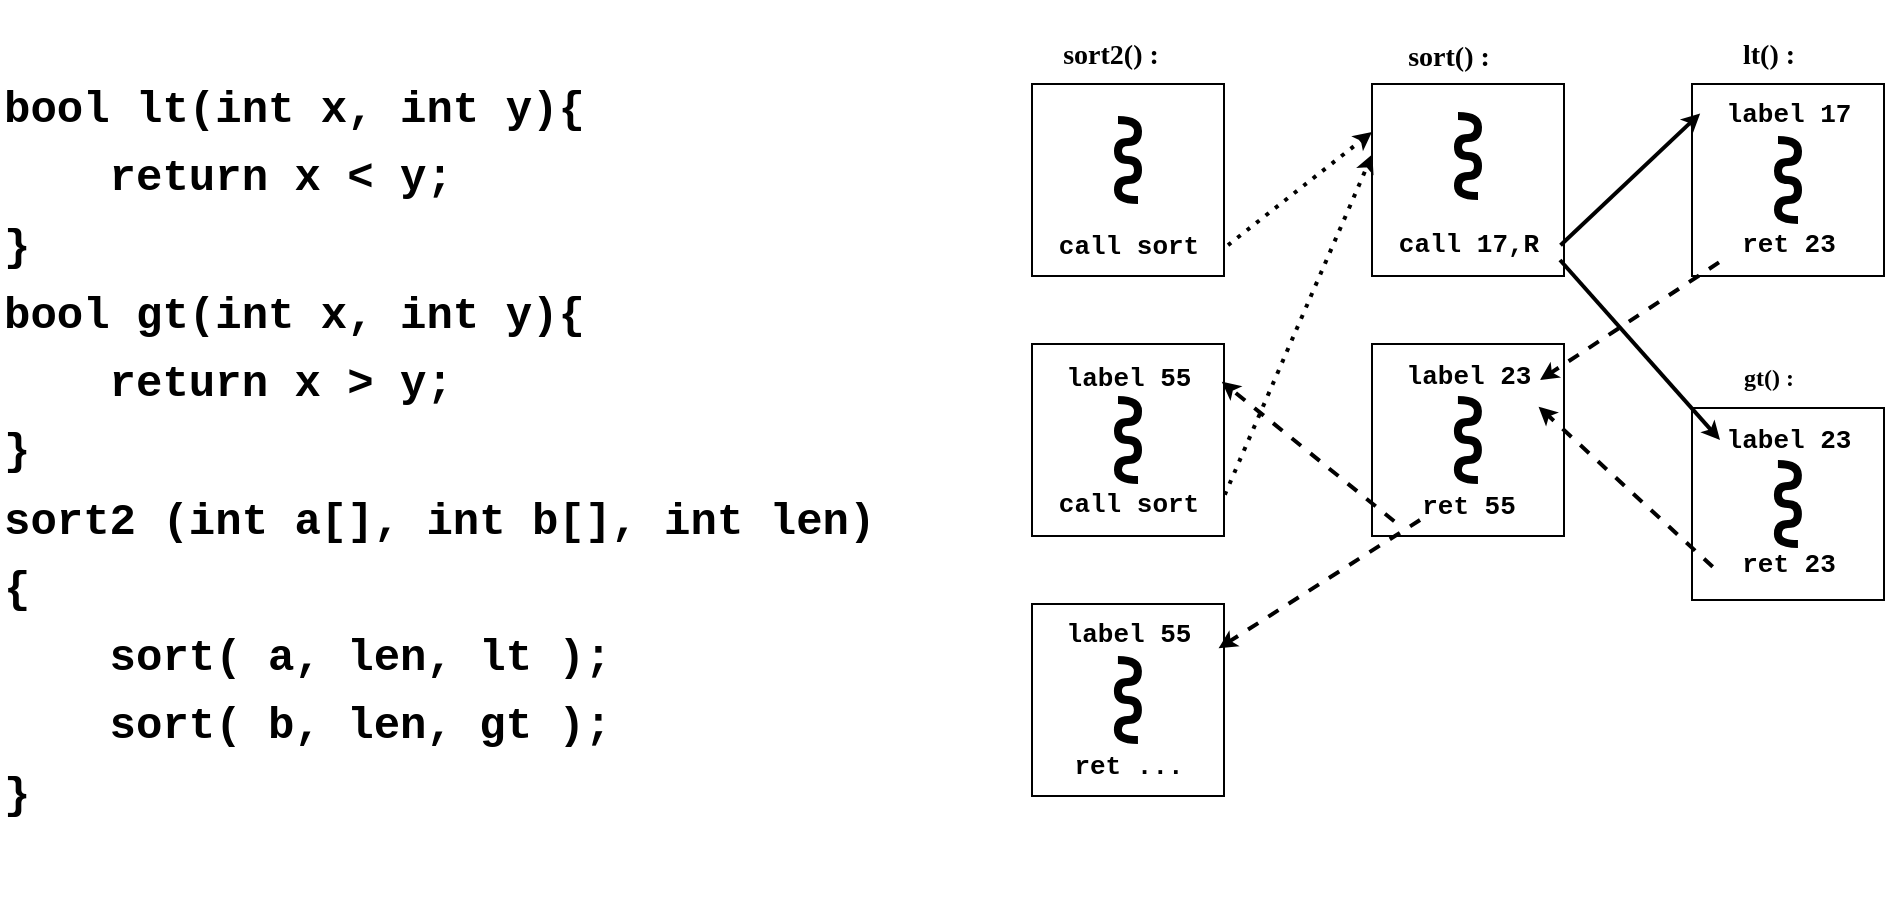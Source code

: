 <mxfile version="20.5.3" type="github">
  <diagram id="C5RBs43oDa-KdzZeNtuy" name="Page-1">
    <mxGraphModel dx="2426" dy="1282" grid="1" gridSize="10" guides="1" tooltips="1" connect="1" arrows="1" fold="1" page="1" pageScale="1" pageWidth="827" pageHeight="1169" math="0" shadow="0">
      <root>
        <mxCell id="WIyWlLk6GJQsqaUBKTNV-0" />
        <mxCell id="WIyWlLk6GJQsqaUBKTNV-1" parent="WIyWlLk6GJQsqaUBKTNV-0" />
        <mxCell id="vSNSqq5psAWtDazFdDEe-13" value="&lt;div style=&quot;font-size: 14px; line-height: 19px;&quot;&gt;&lt;div style=&quot;&quot;&gt;&lt;div style=&quot;line-height: 19px;&quot;&gt;&lt;pre style=&quot;line-height: 108%; font-size: 28px;&quot;&gt;&lt;font style=&quot;font-size: 22px;&quot; face=&quot;Courier New&quot;&gt;&lt;b&gt;&lt;font style=&quot;font-size: 22px;&quot;&gt;&lt;span style=&quot;&quot;&gt;bool lt(int x, int y){&lt;br&gt;&lt;/span&gt;&lt;/font&gt;&lt;font style=&quot;font-size: 22px;&quot;&gt;&lt;span style=&quot;&quot;&gt;&amp;nbsp; &amp;nbsp; return x &amp;lt; y;&lt;br&gt;&lt;/span&gt;&lt;/font&gt;&lt;font style=&quot;font-size: 22px;&quot;&gt;&lt;span style=&quot;&quot;&gt;}&lt;br&gt;&lt;/span&gt;&lt;/font&gt;&lt;font style=&quot;font-size: 22px;&quot;&gt;&lt;span style=&quot;&quot;&gt;bool gt(int x, int y){&lt;br&gt;&lt;/span&gt;&lt;/font&gt;&lt;font style=&quot;font-size: 22px;&quot;&gt;&lt;span style=&quot;&quot;&gt;&amp;nbsp; &amp;nbsp; return x &amp;gt; y;&lt;br&gt;&lt;/span&gt;&lt;/font&gt;&lt;font style=&quot;font-size: 22px;&quot;&gt;&lt;span style=&quot;&quot;&gt;}&lt;/span&gt;&lt;/font&gt;&lt;font style=&quot;font-size: 22px;&quot;&gt;&lt;span style=&quot;&quot;&gt;&lt;br&gt;&lt;/span&gt;&lt;/font&gt;&lt;font style=&quot;font-size: 22px;&quot;&gt;&lt;span style=&quot;&quot;&gt;sort2 (int a[], int b[], int len)&lt;br&gt;&lt;/span&gt;&lt;/font&gt;&lt;font style=&quot;font-size: 22px;&quot;&gt;&lt;span style=&quot;&quot;&gt;{&lt;br&gt;&lt;/span&gt;&lt;/font&gt;&lt;font style=&quot;font-size: 22px;&quot;&gt;&lt;span style=&quot;&quot;&gt;&amp;nbsp; &amp;nbsp; sort( a, len, lt );&lt;br&gt;&lt;/span&gt;&lt;/font&gt;&lt;font style=&quot;font-size: 22px;&quot;&gt;&lt;span style=&quot;&quot;&gt;&amp;nbsp; &amp;nbsp; sort( b, len, gt );&lt;br&gt;&lt;/span&gt;&lt;/font&gt;&lt;font style=&quot;font-size: 22px;&quot;&gt;&lt;span style=&quot;&quot;&gt;}&lt;/span&gt;&lt;/font&gt;&lt;/b&gt;&lt;/font&gt;&lt;/pre&gt;&lt;/div&gt;&lt;/div&gt;&lt;/div&gt;" style="whiteSpace=wrap;html=1;aspect=fixed;strokeColor=none;align=left;labelBackgroundColor=default;rounded=0;" vertex="1" parent="WIyWlLk6GJQsqaUBKTNV-1">
          <mxGeometry width="450" height="450" as="geometry" />
        </mxCell>
        <mxCell id="vSNSqq5psAWtDazFdDEe-14" value="" style="whiteSpace=wrap;html=1;aspect=fixed;labelBackgroundColor=#FFFFFF;strokeColor=default;fontColor=#000000;fillColor=default;gradientColor=none;rounded=0;" vertex="1" parent="WIyWlLk6GJQsqaUBKTNV-1">
          <mxGeometry x="516" y="42" width="96" height="96" as="geometry" />
        </mxCell>
        <mxCell id="vSNSqq5psAWtDazFdDEe-16" value="" style="whiteSpace=wrap;html=1;aspect=fixed;labelBackgroundColor=#FFFFFF;strokeColor=default;fontColor=#000000;fillColor=default;gradientColor=none;rounded=0;" vertex="1" parent="WIyWlLk6GJQsqaUBKTNV-1">
          <mxGeometry x="516" y="302" width="96" height="96" as="geometry" />
        </mxCell>
        <mxCell id="vSNSqq5psAWtDazFdDEe-17" value="" style="whiteSpace=wrap;html=1;aspect=fixed;labelBackgroundColor=#FFFFFF;strokeColor=default;fontColor=#000000;fillColor=default;gradientColor=none;rounded=0;" vertex="1" parent="WIyWlLk6GJQsqaUBKTNV-1">
          <mxGeometry x="686" y="172" width="96" height="96" as="geometry" />
        </mxCell>
        <mxCell id="vSNSqq5psAWtDazFdDEe-18" value="" style="whiteSpace=wrap;html=1;aspect=fixed;labelBackgroundColor=#FFFFFF;strokeColor=default;fontColor=#000000;fillColor=default;gradientColor=none;rounded=0;" vertex="1" parent="WIyWlLk6GJQsqaUBKTNV-1">
          <mxGeometry x="516" y="172" width="96" height="96" as="geometry" />
        </mxCell>
        <mxCell id="vSNSqq5psAWtDazFdDEe-19" value="" style="whiteSpace=wrap;html=1;aspect=fixed;labelBackgroundColor=#FFFFFF;strokeColor=default;fontColor=#000000;fillColor=default;gradientColor=none;rounded=0;" vertex="1" parent="WIyWlLk6GJQsqaUBKTNV-1">
          <mxGeometry x="686" y="42" width="96" height="96" as="geometry" />
        </mxCell>
        <mxCell id="vSNSqq5psAWtDazFdDEe-21" value="" style="whiteSpace=wrap;html=1;aspect=fixed;labelBackgroundColor=#FFFFFF;strokeColor=default;fontColor=#000000;fillColor=default;gradientColor=none;rounded=0;" vertex="1" parent="WIyWlLk6GJQsqaUBKTNV-1">
          <mxGeometry x="846" y="42" width="96" height="96" as="geometry" />
        </mxCell>
        <mxCell id="vSNSqq5psAWtDazFdDEe-22" value="" style="whiteSpace=wrap;html=1;aspect=fixed;labelBackgroundColor=#FFFFFF;strokeColor=default;fontColor=#000000;fillColor=default;gradientColor=none;rounded=0;" vertex="1" parent="WIyWlLk6GJQsqaUBKTNV-1">
          <mxGeometry x="846" y="204" width="96" height="96" as="geometry" />
        </mxCell>
        <mxCell id="vSNSqq5psAWtDazFdDEe-35" value="" style="endArrow=none;html=1;strokeWidth=4;fontFamily=Lucida Console;fontSize=22;fontColor=#000000;curved=1;elbow=vertical;edgeStyle=orthogonalEdgeStyle;endSize=3;startSize=3;" edge="1" parent="WIyWlLk6GJQsqaUBKTNV-1">
          <mxGeometry width="50" height="50" relative="1" as="geometry">
            <mxPoint x="739" y="98" as="sourcePoint" />
            <mxPoint x="729" y="58" as="targetPoint" />
            <Array as="points">
              <mxPoint x="729" y="98" />
              <mxPoint x="729" y="88" />
              <mxPoint x="739" y="88" />
              <mxPoint x="739" y="78" />
              <mxPoint x="729" y="78" />
              <mxPoint x="729" y="69" />
              <mxPoint x="739" y="69" />
              <mxPoint x="739" y="58" />
            </Array>
          </mxGeometry>
        </mxCell>
        <mxCell id="vSNSqq5psAWtDazFdDEe-37" value="" style="endArrow=none;html=1;strokeWidth=4;fontFamily=Lucida Console;fontSize=22;fontColor=#000000;curved=1;elbow=vertical;edgeStyle=orthogonalEdgeStyle;endSize=3;startSize=3;" edge="1" parent="WIyWlLk6GJQsqaUBKTNV-1">
          <mxGeometry width="50" height="50" relative="1" as="geometry">
            <mxPoint x="569" y="100" as="sourcePoint" />
            <mxPoint x="559" y="60" as="targetPoint" />
            <Array as="points">
              <mxPoint x="559" y="100" />
              <mxPoint x="559" y="90" />
              <mxPoint x="569" y="90" />
              <mxPoint x="569" y="80" />
              <mxPoint x="559" y="80" />
              <mxPoint x="559" y="71" />
              <mxPoint x="569" y="71" />
              <mxPoint x="569" y="60" />
            </Array>
          </mxGeometry>
        </mxCell>
        <mxCell id="vSNSqq5psAWtDazFdDEe-38" value="" style="endArrow=none;html=1;strokeWidth=4;fontFamily=Lucida Console;fontSize=22;fontColor=#000000;curved=1;elbow=vertical;edgeStyle=orthogonalEdgeStyle;endSize=3;startSize=3;" edge="1" parent="WIyWlLk6GJQsqaUBKTNV-1">
          <mxGeometry width="50" height="50" relative="1" as="geometry">
            <mxPoint x="569.01" y="239.96" as="sourcePoint" />
            <mxPoint x="559.01" y="199.96" as="targetPoint" />
            <Array as="points">
              <mxPoint x="559.01" y="239.96" />
              <mxPoint x="559.01" y="229.96" />
              <mxPoint x="569.01" y="229.96" />
              <mxPoint x="569.01" y="219.96" />
              <mxPoint x="559.01" y="219.96" />
              <mxPoint x="559.01" y="210.96" />
              <mxPoint x="569.01" y="210.96" />
              <mxPoint x="569.01" y="199.96" />
            </Array>
          </mxGeometry>
        </mxCell>
        <mxCell id="vSNSqq5psAWtDazFdDEe-39" value="" style="endArrow=none;html=1;strokeWidth=4;fontFamily=Lucida Console;fontSize=22;fontColor=#000000;curved=1;elbow=vertical;edgeStyle=orthogonalEdgeStyle;endSize=3;startSize=3;" edge="1" parent="WIyWlLk6GJQsqaUBKTNV-1">
          <mxGeometry width="50" height="50" relative="1" as="geometry">
            <mxPoint x="738.97" y="240" as="sourcePoint" />
            <mxPoint x="728.97" y="200" as="targetPoint" />
            <Array as="points">
              <mxPoint x="728.97" y="240" />
              <mxPoint x="728.97" y="230" />
              <mxPoint x="738.97" y="230" />
              <mxPoint x="738.97" y="220" />
              <mxPoint x="728.97" y="220" />
              <mxPoint x="728.97" y="211" />
              <mxPoint x="738.97" y="211" />
              <mxPoint x="738.97" y="200" />
            </Array>
          </mxGeometry>
        </mxCell>
        <mxCell id="vSNSqq5psAWtDazFdDEe-40" value="" style="endArrow=none;html=1;strokeWidth=4;fontFamily=Lucida Console;fontSize=22;fontColor=#000000;curved=1;elbow=vertical;edgeStyle=orthogonalEdgeStyle;endSize=3;startSize=3;" edge="1" parent="WIyWlLk6GJQsqaUBKTNV-1">
          <mxGeometry width="50" height="50" relative="1" as="geometry">
            <mxPoint x="898.97" y="272" as="sourcePoint" />
            <mxPoint x="888.97" y="232" as="targetPoint" />
            <Array as="points">
              <mxPoint x="888.97" y="272" />
              <mxPoint x="888.97" y="262" />
              <mxPoint x="898.97" y="262" />
              <mxPoint x="898.97" y="252" />
              <mxPoint x="888.97" y="252" />
              <mxPoint x="888.97" y="243" />
              <mxPoint x="898.97" y="243" />
              <mxPoint x="898.97" y="232" />
            </Array>
          </mxGeometry>
        </mxCell>
        <mxCell id="vSNSqq5psAWtDazFdDEe-41" value="" style="endArrow=none;html=1;strokeWidth=4;fontFamily=Lucida Console;fontSize=22;fontColor=#000000;curved=1;elbow=vertical;edgeStyle=orthogonalEdgeStyle;endSize=3;startSize=3;" edge="1" parent="WIyWlLk6GJQsqaUBKTNV-1">
          <mxGeometry width="50" height="50" relative="1" as="geometry">
            <mxPoint x="899" y="110" as="sourcePoint" />
            <mxPoint x="889" y="70" as="targetPoint" />
            <Array as="points">
              <mxPoint x="889" y="110" />
              <mxPoint x="889" y="100" />
              <mxPoint x="899" y="100" />
              <mxPoint x="899" y="90" />
              <mxPoint x="889" y="90" />
              <mxPoint x="889" y="81" />
              <mxPoint x="899" y="81" />
              <mxPoint x="899" y="70" />
            </Array>
          </mxGeometry>
        </mxCell>
        <mxCell id="vSNSqq5psAWtDazFdDEe-42" value="" style="endArrow=none;html=1;strokeWidth=4;fontFamily=Lucida Console;fontSize=22;fontColor=#000000;curved=1;elbow=vertical;edgeStyle=orthogonalEdgeStyle;endSize=3;startSize=3;" edge="1" parent="WIyWlLk6GJQsqaUBKTNV-1">
          <mxGeometry width="50" height="50" relative="1" as="geometry">
            <mxPoint x="568.97" y="370" as="sourcePoint" />
            <mxPoint x="558.97" y="330" as="targetPoint" />
            <Array as="points">
              <mxPoint x="558.97" y="370" />
              <mxPoint x="558.97" y="360" />
              <mxPoint x="568.97" y="360" />
              <mxPoint x="568.97" y="350" />
              <mxPoint x="558.97" y="350" />
              <mxPoint x="558.97" y="341" />
              <mxPoint x="568.97" y="341" />
              <mxPoint x="568.97" y="330" />
            </Array>
          </mxGeometry>
        </mxCell>
        <mxCell id="vSNSqq5psAWtDazFdDEe-44" value="&lt;font face=&quot;Lucida Console&quot; style=&quot;font-size: 14px;&quot;&gt;sort2() :&lt;/font&gt;" style="text;html=1;resizable=0;autosize=1;align=center;verticalAlign=middle;points=[];fillColor=none;strokeColor=none;rounded=0;labelBackgroundColor=none;fontFamily=Times New Roman;fontSize=23;fontColor=#000000;fontStyle=1" vertex="1" parent="WIyWlLk6GJQsqaUBKTNV-1">
          <mxGeometry x="505" y="4" width="100" height="40" as="geometry" />
        </mxCell>
        <mxCell id="vSNSqq5psAWtDazFdDEe-45" value="&lt;font face=&quot;Courier New&quot; style=&quot;font-size: 13px;&quot;&gt;call 17,R&lt;/font&gt;" style="text;html=1;resizable=0;autosize=1;align=center;verticalAlign=middle;points=[];fillColor=none;strokeColor=none;rounded=0;labelBackgroundColor=none;fontFamily=Times New Roman;fontSize=13;fontColor=#000000;fontStyle=1" vertex="1" parent="WIyWlLk6GJQsqaUBKTNV-1">
          <mxGeometry x="689" y="107" width="90" height="30" as="geometry" />
        </mxCell>
        <mxCell id="vSNSqq5psAWtDazFdDEe-52" value="&lt;font face=&quot;Courier New&quot; style=&quot;font-size: 13px;&quot;&gt;label 23&lt;/font&gt;" style="text;html=1;resizable=0;autosize=1;align=center;verticalAlign=middle;points=[];fillColor=none;strokeColor=none;rounded=0;labelBackgroundColor=none;fontFamily=Times New Roman;fontSize=13;fontColor=#000000;fontStyle=1" vertex="1" parent="WIyWlLk6GJQsqaUBKTNV-1">
          <mxGeometry x="689" y="173" width="90" height="30" as="geometry" />
        </mxCell>
        <mxCell id="vSNSqq5psAWtDazFdDEe-54" value="&lt;font face=&quot;Courier New&quot; style=&quot;font-size: 13px;&quot;&gt;call sort&lt;/font&gt;" style="text;html=1;resizable=0;autosize=1;align=center;verticalAlign=middle;points=[];fillColor=none;strokeColor=none;rounded=0;labelBackgroundColor=none;fontFamily=Times New Roman;fontSize=13;fontColor=#000000;fontStyle=1" vertex="1" parent="WIyWlLk6GJQsqaUBKTNV-1">
          <mxGeometry x="519" y="108" width="90" height="30" as="geometry" />
        </mxCell>
        <mxCell id="vSNSqq5psAWtDazFdDEe-55" value="&lt;font face=&quot;Courier New&quot; style=&quot;font-size: 13px;&quot;&gt;ret 23&lt;/font&gt;" style="text;html=1;resizable=0;autosize=1;align=center;verticalAlign=middle;points=[];fillColor=none;strokeColor=none;rounded=0;labelBackgroundColor=none;fontFamily=Times New Roman;fontSize=13;fontColor=#000000;fontStyle=1" vertex="1" parent="WIyWlLk6GJQsqaUBKTNV-1">
          <mxGeometry x="859" y="107" width="70" height="30" as="geometry" />
        </mxCell>
        <mxCell id="vSNSqq5psAWtDazFdDEe-56" value="&lt;font face=&quot;Courier New&quot; style=&quot;font-size: 13px;&quot;&gt;label 17&lt;/font&gt;" style="text;html=1;resizable=0;autosize=1;align=center;verticalAlign=middle;points=[];fillColor=none;strokeColor=none;rounded=0;labelBackgroundColor=none;fontFamily=Times New Roman;fontSize=13;fontColor=#000000;fontStyle=1" vertex="1" parent="WIyWlLk6GJQsqaUBKTNV-1">
          <mxGeometry x="849" y="42" width="90" height="30" as="geometry" />
        </mxCell>
        <mxCell id="vSNSqq5psAWtDazFdDEe-57" value="&lt;font face=&quot;Courier New&quot; style=&quot;font-size: 13px;&quot;&gt;ret 55&lt;/font&gt;" style="text;html=1;resizable=0;autosize=1;align=center;verticalAlign=middle;points=[];fillColor=none;strokeColor=none;rounded=0;labelBackgroundColor=none;fontFamily=Times New Roman;fontSize=13;fontColor=#000000;fontStyle=1" vertex="1" parent="WIyWlLk6GJQsqaUBKTNV-1">
          <mxGeometry x="699" y="238" width="70" height="30" as="geometry" />
        </mxCell>
        <mxCell id="vSNSqq5psAWtDazFdDEe-58" value="&lt;font face=&quot;Courier New&quot; style=&quot;font-size: 13px;&quot;&gt;label 55&lt;/font&gt;" style="text;html=1;resizable=0;autosize=1;align=center;verticalAlign=middle;points=[];fillColor=none;strokeColor=none;rounded=0;labelBackgroundColor=none;fontFamily=Times New Roman;fontSize=13;fontColor=#000000;fontStyle=1" vertex="1" parent="WIyWlLk6GJQsqaUBKTNV-1">
          <mxGeometry x="519" y="174" width="90" height="30" as="geometry" />
        </mxCell>
        <mxCell id="vSNSqq5psAWtDazFdDEe-59" value="&lt;font face=&quot;Courier New&quot; style=&quot;font-size: 13px;&quot;&gt;call sort&lt;/font&gt;" style="text;html=1;resizable=0;autosize=1;align=center;verticalAlign=middle;points=[];fillColor=none;strokeColor=none;rounded=0;labelBackgroundColor=none;fontFamily=Times New Roman;fontSize=13;fontColor=#000000;fontStyle=1" vertex="1" parent="WIyWlLk6GJQsqaUBKTNV-1">
          <mxGeometry x="519" y="237" width="90" height="30" as="geometry" />
        </mxCell>
        <mxCell id="vSNSqq5psAWtDazFdDEe-60" value="&lt;font face=&quot;Courier New&quot; style=&quot;font-size: 13px;&quot;&gt;label 23&lt;/font&gt;" style="text;html=1;resizable=0;autosize=1;align=center;verticalAlign=middle;points=[];fillColor=none;strokeColor=none;rounded=0;labelBackgroundColor=none;fontFamily=Times New Roman;fontSize=13;fontColor=#000000;fontStyle=1" vertex="1" parent="WIyWlLk6GJQsqaUBKTNV-1">
          <mxGeometry x="849" y="205" width="90" height="30" as="geometry" />
        </mxCell>
        <mxCell id="vSNSqq5psAWtDazFdDEe-61" value="&lt;font face=&quot;Courier New&quot; style=&quot;font-size: 13px;&quot;&gt;ret 23&lt;/font&gt;" style="text;html=1;resizable=0;autosize=1;align=center;verticalAlign=middle;points=[];fillColor=none;strokeColor=none;rounded=0;labelBackgroundColor=none;fontFamily=Times New Roman;fontSize=13;fontColor=#000000;fontStyle=1" vertex="1" parent="WIyWlLk6GJQsqaUBKTNV-1">
          <mxGeometry x="859" y="267" width="70" height="30" as="geometry" />
        </mxCell>
        <mxCell id="vSNSqq5psAWtDazFdDEe-62" value="&lt;font face=&quot;Courier New&quot; style=&quot;font-size: 13px;&quot;&gt;label 55&lt;/font&gt;" style="text;html=1;resizable=0;autosize=1;align=center;verticalAlign=middle;points=[];fillColor=none;strokeColor=none;rounded=0;labelBackgroundColor=none;fontFamily=Times New Roman;fontSize=13;fontColor=#000000;fontStyle=1" vertex="1" parent="WIyWlLk6GJQsqaUBKTNV-1">
          <mxGeometry x="519" y="302" width="90" height="30" as="geometry" />
        </mxCell>
        <mxCell id="vSNSqq5psAWtDazFdDEe-63" value="&lt;font face=&quot;Courier New&quot; style=&quot;font-size: 13px;&quot;&gt;ret ...&lt;/font&gt;" style="text;html=1;resizable=0;autosize=1;align=center;verticalAlign=middle;points=[];fillColor=none;strokeColor=none;rounded=0;labelBackgroundColor=none;fontFamily=Times New Roman;fontSize=13;fontColor=#000000;fontStyle=1" vertex="1" parent="WIyWlLk6GJQsqaUBKTNV-1">
          <mxGeometry x="524" y="368" width="80" height="30" as="geometry" />
        </mxCell>
        <mxCell id="vSNSqq5psAWtDazFdDEe-64" value="" style="endArrow=classic;html=1;strokeWidth=2;fontFamily=Courier New;fontSize=13;fontColor=default;startSize=3;endSize=3;curved=1;elbow=vertical;dashed=1;dashPattern=1 2;exitX=1.021;exitY=0.839;exitDx=0;exitDy=0;exitPerimeter=0;entryX=0;entryY=0.25;entryDx=0;entryDy=0;" edge="1" parent="WIyWlLk6GJQsqaUBKTNV-1" source="vSNSqq5psAWtDazFdDEe-14" target="vSNSqq5psAWtDazFdDEe-19">
          <mxGeometry width="50" height="50" relative="1" as="geometry">
            <mxPoint x="729" y="390" as="sourcePoint" />
            <mxPoint x="779" y="340" as="targetPoint" />
          </mxGeometry>
        </mxCell>
        <mxCell id="vSNSqq5psAWtDazFdDEe-65" value="" style="endArrow=classic;html=1;strokeWidth=2;fontFamily=Courier New;fontSize=13;fontColor=default;startSize=3;endSize=3;curved=1;elbow=vertical;dashed=1;dashPattern=1 2;exitX=1.038;exitY=0.343;exitDx=0;exitDy=0;exitPerimeter=0;entryX=0.002;entryY=0.366;entryDx=0;entryDy=0;entryPerimeter=0;" edge="1" parent="WIyWlLk6GJQsqaUBKTNV-1" source="vSNSqq5psAWtDazFdDEe-59" target="vSNSqq5psAWtDazFdDEe-19">
          <mxGeometry width="50" height="50" relative="1" as="geometry">
            <mxPoint x="624.016" y="132.544" as="sourcePoint" />
            <mxPoint x="680" y="80" as="targetPoint" />
          </mxGeometry>
        </mxCell>
        <mxCell id="vSNSqq5psAWtDazFdDEe-66" value="" style="endArrow=classic;html=1;strokeWidth=2;fontFamily=Courier New;fontSize=13;fontColor=default;startSize=3;endSize=3;curved=1;elbow=vertical;dashed=1;exitX=-0.027;exitY=0.754;exitDx=0;exitDy=0;exitPerimeter=0;entryX=1.021;entryY=0.561;entryDx=0;entryDy=0;entryPerimeter=0;" edge="1" parent="WIyWlLk6GJQsqaUBKTNV-1" source="vSNSqq5psAWtDazFdDEe-57" target="vSNSqq5psAWtDazFdDEe-58">
          <mxGeometry width="50" height="50" relative="1" as="geometry">
            <mxPoint x="634.016" y="142.544" as="sourcePoint" />
            <mxPoint x="706" y="86.0" as="targetPoint" />
          </mxGeometry>
        </mxCell>
        <mxCell id="vSNSqq5psAWtDazFdDEe-67" value="" style="endArrow=classic;html=1;strokeWidth=2;fontFamily=Courier New;fontSize=13;fontColor=default;startSize=3;endSize=3;curved=1;elbow=vertical;dashed=1;entryX=1.003;entryY=0.739;entryDx=0;entryDy=0;entryPerimeter=0;" edge="1" parent="WIyWlLk6GJQsqaUBKTNV-1" target="vSNSqq5psAWtDazFdDEe-62">
          <mxGeometry width="50" height="50" relative="1" as="geometry">
            <mxPoint x="710" y="260" as="sourcePoint" />
            <mxPoint x="620.89" y="200.83" as="targetPoint" />
          </mxGeometry>
        </mxCell>
        <mxCell id="vSNSqq5psAWtDazFdDEe-68" value="" style="endArrow=classic;html=1;strokeWidth=2;fontFamily=Courier New;fontSize=13;fontColor=default;startSize=3;endSize=3;curved=1;elbow=vertical;exitX=1.014;exitY=0.52;exitDx=0;exitDy=0;exitPerimeter=0;entryX=0.012;entryY=0.49;entryDx=0;entryDy=0;entryPerimeter=0;" edge="1" parent="WIyWlLk6GJQsqaUBKTNV-1" source="vSNSqq5psAWtDazFdDEe-45" target="vSNSqq5psAWtDazFdDEe-56">
          <mxGeometry width="50" height="50" relative="1" as="geometry">
            <mxPoint x="717.11" y="280.62" as="sourcePoint" />
            <mxPoint x="630.89" y="210.83" as="targetPoint" />
          </mxGeometry>
        </mxCell>
        <mxCell id="vSNSqq5psAWtDazFdDEe-69" value="" style="endArrow=classic;html=1;strokeWidth=2;fontFamily=Courier New;fontSize=13;fontColor=default;startSize=3;endSize=3;curved=1;elbow=vertical;" edge="1" parent="WIyWlLk6GJQsqaUBKTNV-1">
          <mxGeometry width="50" height="50" relative="1" as="geometry">
            <mxPoint x="780" y="130" as="sourcePoint" />
            <mxPoint x="860" y="220" as="targetPoint" />
          </mxGeometry>
        </mxCell>
        <mxCell id="vSNSqq5psAWtDazFdDEe-70" value="" style="endArrow=classic;html=1;strokeWidth=2;fontFamily=Courier New;fontSize=13;fontColor=default;startSize=3;endSize=3;curved=1;elbow=vertical;dashed=1;exitX=0.007;exitY=0.807;exitDx=0;exitDy=0;exitPerimeter=0;entryX=0.9;entryY=0.567;entryDx=0;entryDy=0;entryPerimeter=0;" edge="1" parent="WIyWlLk6GJQsqaUBKTNV-1" source="vSNSqq5psAWtDazFdDEe-55" target="vSNSqq5psAWtDazFdDEe-52">
          <mxGeometry width="50" height="50" relative="1" as="geometry">
            <mxPoint x="707.11" y="270.62" as="sourcePoint" />
            <mxPoint x="620.89" y="200.83" as="targetPoint" />
          </mxGeometry>
        </mxCell>
        <mxCell id="vSNSqq5psAWtDazFdDEe-71" value="" style="endArrow=classic;html=1;strokeWidth=2;fontFamily=Courier New;fontSize=13;fontColor=default;startSize=3;endSize=3;curved=1;elbow=vertical;dashed=1;exitX=-0.038;exitY=0.546;exitDx=0;exitDy=0;exitPerimeter=0;entryX=0.892;entryY=1.012;entryDx=0;entryDy=0;entryPerimeter=0;" edge="1" parent="WIyWlLk6GJQsqaUBKTNV-1" source="vSNSqq5psAWtDazFdDEe-61" target="vSNSqq5psAWtDazFdDEe-52">
          <mxGeometry width="50" height="50" relative="1" as="geometry">
            <mxPoint x="717.11" y="280.62" as="sourcePoint" />
            <mxPoint x="630.89" y="210.83" as="targetPoint" />
          </mxGeometry>
        </mxCell>
        <mxCell id="vSNSqq5psAWtDazFdDEe-73" value="&lt;font face=&quot;Lucida Console&quot; style=&quot;font-size: 12px;&quot;&gt;gt() :&lt;/font&gt;" style="text;html=1;resizable=0;autosize=1;align=center;verticalAlign=middle;points=[];fillColor=none;strokeColor=none;rounded=0;labelBackgroundColor=none;fontFamily=Times New Roman;fontSize=23;fontColor=#000000;fontStyle=1" vertex="1" parent="WIyWlLk6GJQsqaUBKTNV-1">
          <mxGeometry x="849" y="165" width="70" height="40" as="geometry" />
        </mxCell>
        <mxCell id="vSNSqq5psAWtDazFdDEe-74" value="&lt;font face=&quot;Lucida Console&quot; style=&quot;font-size: 14px;&quot;&gt;lt() :&lt;/font&gt;" style="text;html=1;resizable=0;autosize=1;align=center;verticalAlign=middle;points=[];fillColor=none;strokeColor=none;rounded=0;labelBackgroundColor=none;fontFamily=Times New Roman;fontSize=23;fontColor=#000000;fontStyle=1" vertex="1" parent="WIyWlLk6GJQsqaUBKTNV-1">
          <mxGeometry x="844" y="4" width="80" height="40" as="geometry" />
        </mxCell>
        <mxCell id="vSNSqq5psAWtDazFdDEe-75" value="&lt;font face=&quot;Lucida Console&quot; style=&quot;font-size: 14px;&quot;&gt;sort() :&lt;/font&gt;" style="text;html=1;resizable=0;autosize=1;align=center;verticalAlign=middle;points=[];fillColor=none;strokeColor=none;rounded=0;labelBackgroundColor=none;fontFamily=Times New Roman;fontSize=23;fontColor=#000000;fontStyle=1" vertex="1" parent="WIyWlLk6GJQsqaUBKTNV-1">
          <mxGeometry x="679" y="5" width="90" height="40" as="geometry" />
        </mxCell>
      </root>
    </mxGraphModel>
  </diagram>
</mxfile>
